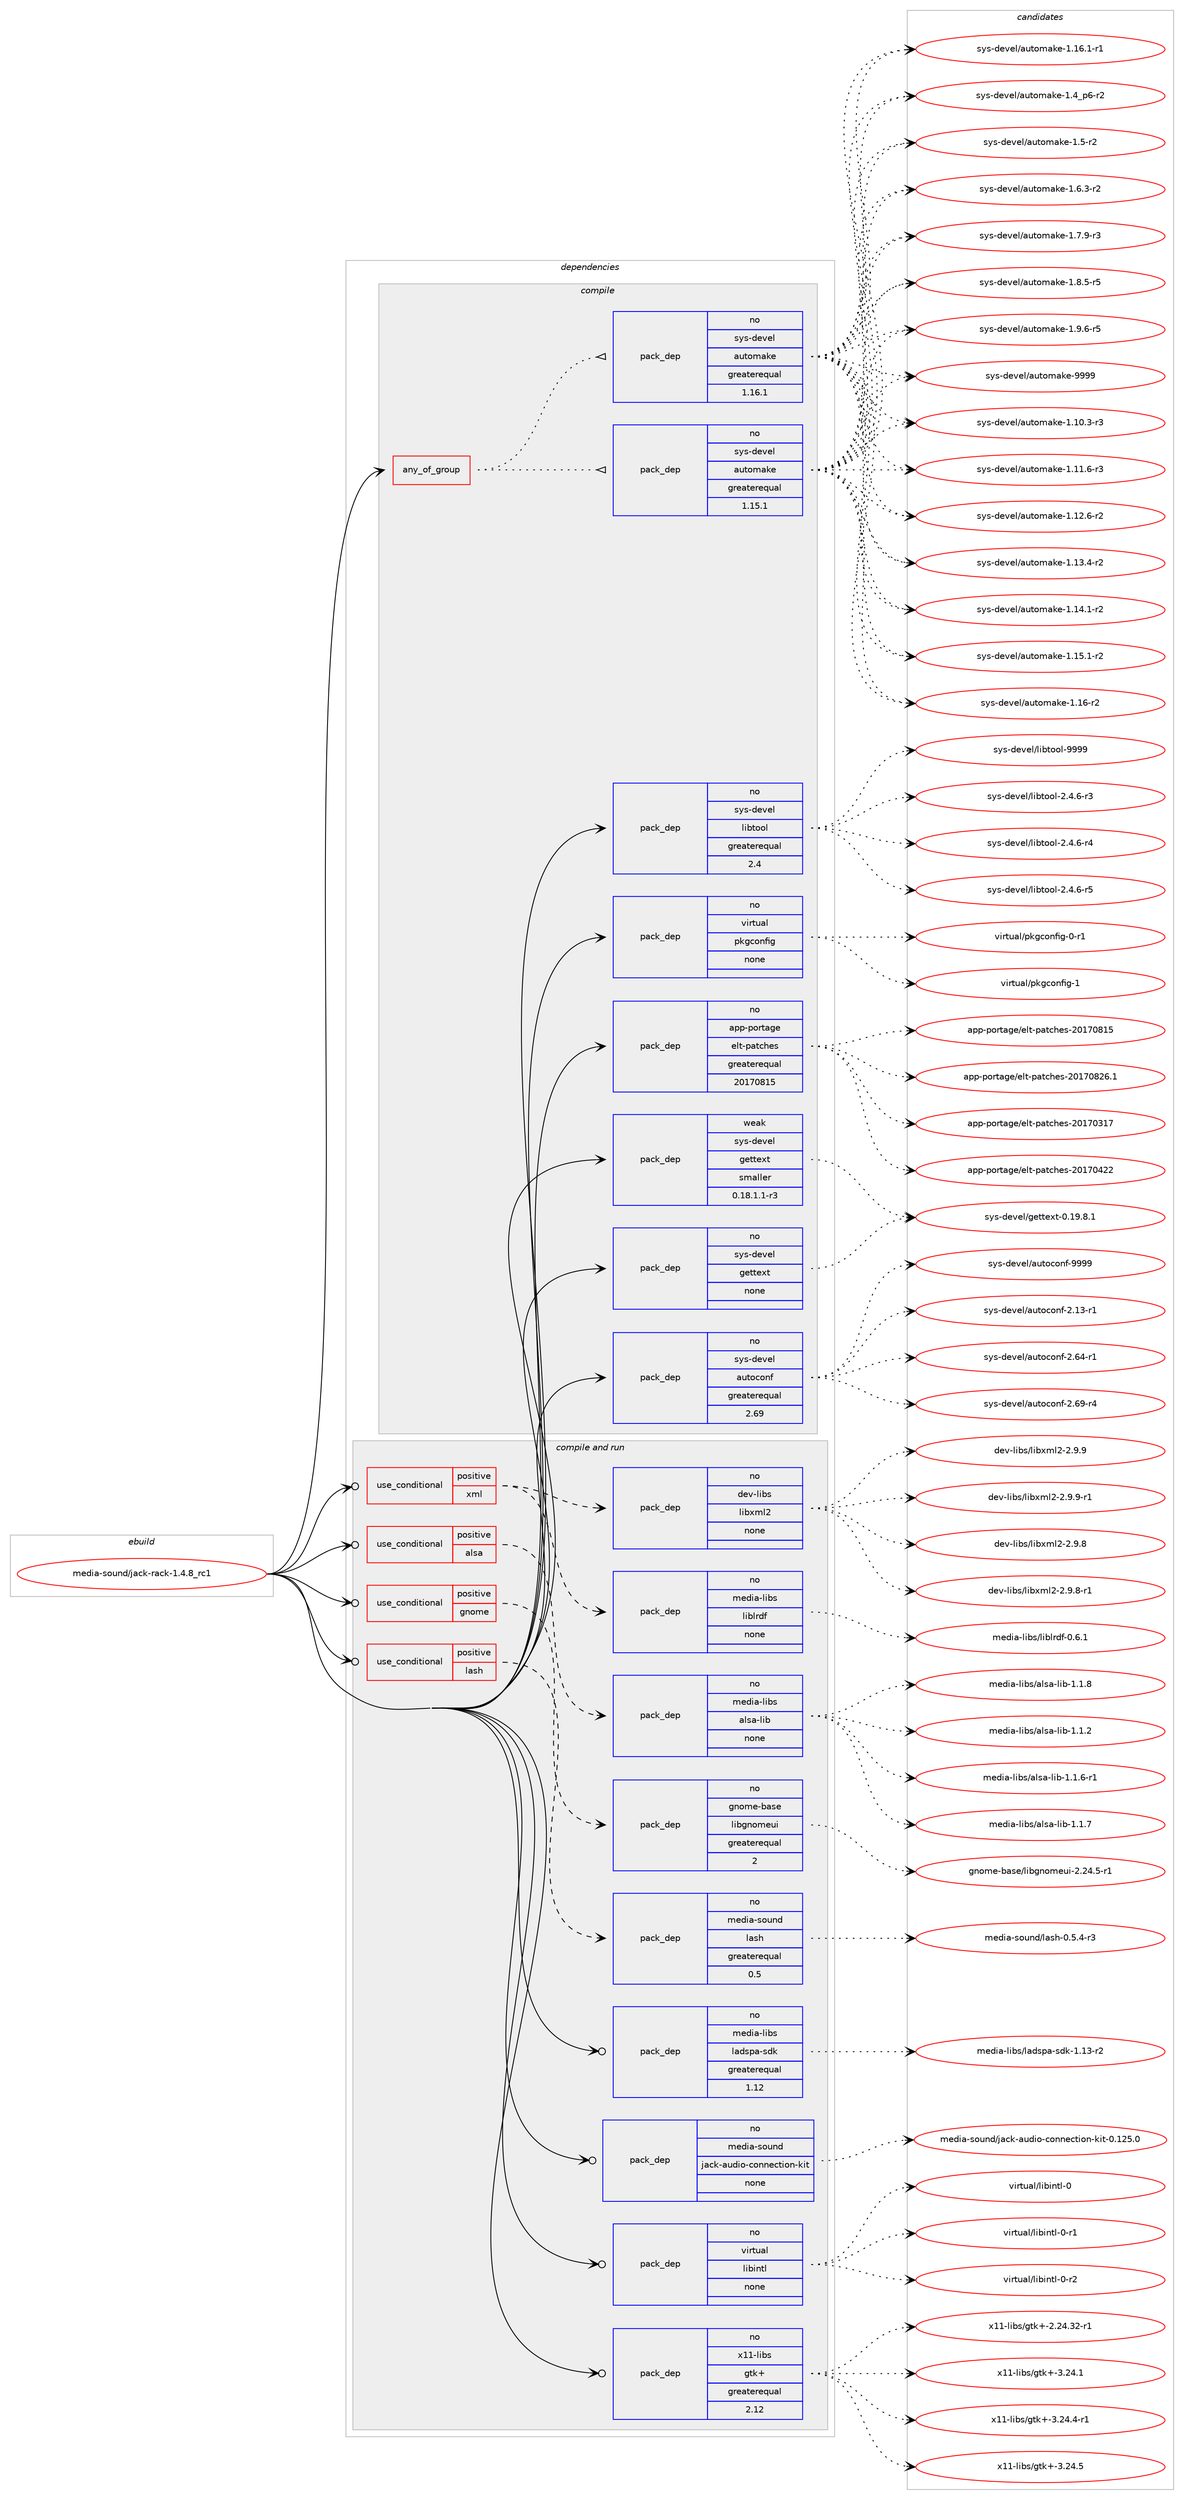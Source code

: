 digraph prolog {

# *************
# Graph options
# *************

newrank=true;
concentrate=true;
compound=true;
graph [rankdir=LR,fontname=Helvetica,fontsize=10,ranksep=1.5];#, ranksep=2.5, nodesep=0.2];
edge  [arrowhead=vee];
node  [fontname=Helvetica,fontsize=10];

# **********
# The ebuild
# **********

subgraph cluster_leftcol {
color=gray;
rank=same;
label=<<i>ebuild</i>>;
id [label="media-sound/jack-rack-1.4.8_rc1", color=red, width=4, href="../media-sound/jack-rack-1.4.8_rc1.svg"];
}

# ****************
# The dependencies
# ****************

subgraph cluster_midcol {
color=gray;
label=<<i>dependencies</i>>;
subgraph cluster_compile {
fillcolor="#eeeeee";
style=filled;
label=<<i>compile</i>>;
subgraph any25489 {
dependency1626746 [label=<<TABLE BORDER="0" CELLBORDER="1" CELLSPACING="0" CELLPADDING="4"><TR><TD CELLPADDING="10">any_of_group</TD></TR></TABLE>>, shape=none, color=red];subgraph pack1163164 {
dependency1626747 [label=<<TABLE BORDER="0" CELLBORDER="1" CELLSPACING="0" CELLPADDING="4" WIDTH="220"><TR><TD ROWSPAN="6" CELLPADDING="30">pack_dep</TD></TR><TR><TD WIDTH="110">no</TD></TR><TR><TD>sys-devel</TD></TR><TR><TD>automake</TD></TR><TR><TD>greaterequal</TD></TR><TR><TD>1.16.1</TD></TR></TABLE>>, shape=none, color=blue];
}
dependency1626746:e -> dependency1626747:w [weight=20,style="dotted",arrowhead="oinv"];
subgraph pack1163165 {
dependency1626748 [label=<<TABLE BORDER="0" CELLBORDER="1" CELLSPACING="0" CELLPADDING="4" WIDTH="220"><TR><TD ROWSPAN="6" CELLPADDING="30">pack_dep</TD></TR><TR><TD WIDTH="110">no</TD></TR><TR><TD>sys-devel</TD></TR><TR><TD>automake</TD></TR><TR><TD>greaterequal</TD></TR><TR><TD>1.15.1</TD></TR></TABLE>>, shape=none, color=blue];
}
dependency1626746:e -> dependency1626748:w [weight=20,style="dotted",arrowhead="oinv"];
}
id:e -> dependency1626746:w [weight=20,style="solid",arrowhead="vee"];
subgraph pack1163166 {
dependency1626749 [label=<<TABLE BORDER="0" CELLBORDER="1" CELLSPACING="0" CELLPADDING="4" WIDTH="220"><TR><TD ROWSPAN="6" CELLPADDING="30">pack_dep</TD></TR><TR><TD WIDTH="110">no</TD></TR><TR><TD>app-portage</TD></TR><TR><TD>elt-patches</TD></TR><TR><TD>greaterequal</TD></TR><TR><TD>20170815</TD></TR></TABLE>>, shape=none, color=blue];
}
id:e -> dependency1626749:w [weight=20,style="solid",arrowhead="vee"];
subgraph pack1163167 {
dependency1626750 [label=<<TABLE BORDER="0" CELLBORDER="1" CELLSPACING="0" CELLPADDING="4" WIDTH="220"><TR><TD ROWSPAN="6" CELLPADDING="30">pack_dep</TD></TR><TR><TD WIDTH="110">no</TD></TR><TR><TD>sys-devel</TD></TR><TR><TD>autoconf</TD></TR><TR><TD>greaterequal</TD></TR><TR><TD>2.69</TD></TR></TABLE>>, shape=none, color=blue];
}
id:e -> dependency1626750:w [weight=20,style="solid",arrowhead="vee"];
subgraph pack1163168 {
dependency1626751 [label=<<TABLE BORDER="0" CELLBORDER="1" CELLSPACING="0" CELLPADDING="4" WIDTH="220"><TR><TD ROWSPAN="6" CELLPADDING="30">pack_dep</TD></TR><TR><TD WIDTH="110">no</TD></TR><TR><TD>sys-devel</TD></TR><TR><TD>gettext</TD></TR><TR><TD>none</TD></TR><TR><TD></TD></TR></TABLE>>, shape=none, color=blue];
}
id:e -> dependency1626751:w [weight=20,style="solid",arrowhead="vee"];
subgraph pack1163169 {
dependency1626752 [label=<<TABLE BORDER="0" CELLBORDER="1" CELLSPACING="0" CELLPADDING="4" WIDTH="220"><TR><TD ROWSPAN="6" CELLPADDING="30">pack_dep</TD></TR><TR><TD WIDTH="110">no</TD></TR><TR><TD>sys-devel</TD></TR><TR><TD>libtool</TD></TR><TR><TD>greaterequal</TD></TR><TR><TD>2.4</TD></TR></TABLE>>, shape=none, color=blue];
}
id:e -> dependency1626752:w [weight=20,style="solid",arrowhead="vee"];
subgraph pack1163170 {
dependency1626753 [label=<<TABLE BORDER="0" CELLBORDER="1" CELLSPACING="0" CELLPADDING="4" WIDTH="220"><TR><TD ROWSPAN="6" CELLPADDING="30">pack_dep</TD></TR><TR><TD WIDTH="110">no</TD></TR><TR><TD>virtual</TD></TR><TR><TD>pkgconfig</TD></TR><TR><TD>none</TD></TR><TR><TD></TD></TR></TABLE>>, shape=none, color=blue];
}
id:e -> dependency1626753:w [weight=20,style="solid",arrowhead="vee"];
subgraph pack1163171 {
dependency1626754 [label=<<TABLE BORDER="0" CELLBORDER="1" CELLSPACING="0" CELLPADDING="4" WIDTH="220"><TR><TD ROWSPAN="6" CELLPADDING="30">pack_dep</TD></TR><TR><TD WIDTH="110">weak</TD></TR><TR><TD>sys-devel</TD></TR><TR><TD>gettext</TD></TR><TR><TD>smaller</TD></TR><TR><TD>0.18.1.1-r3</TD></TR></TABLE>>, shape=none, color=blue];
}
id:e -> dependency1626754:w [weight=20,style="solid",arrowhead="vee"];
}
subgraph cluster_compileandrun {
fillcolor="#eeeeee";
style=filled;
label=<<i>compile and run</i>>;
subgraph cond437323 {
dependency1626755 [label=<<TABLE BORDER="0" CELLBORDER="1" CELLSPACING="0" CELLPADDING="4"><TR><TD ROWSPAN="3" CELLPADDING="10">use_conditional</TD></TR><TR><TD>positive</TD></TR><TR><TD>alsa</TD></TR></TABLE>>, shape=none, color=red];
subgraph pack1163172 {
dependency1626756 [label=<<TABLE BORDER="0" CELLBORDER="1" CELLSPACING="0" CELLPADDING="4" WIDTH="220"><TR><TD ROWSPAN="6" CELLPADDING="30">pack_dep</TD></TR><TR><TD WIDTH="110">no</TD></TR><TR><TD>media-libs</TD></TR><TR><TD>alsa-lib</TD></TR><TR><TD>none</TD></TR><TR><TD></TD></TR></TABLE>>, shape=none, color=blue];
}
dependency1626755:e -> dependency1626756:w [weight=20,style="dashed",arrowhead="vee"];
}
id:e -> dependency1626755:w [weight=20,style="solid",arrowhead="odotvee"];
subgraph cond437324 {
dependency1626757 [label=<<TABLE BORDER="0" CELLBORDER="1" CELLSPACING="0" CELLPADDING="4"><TR><TD ROWSPAN="3" CELLPADDING="10">use_conditional</TD></TR><TR><TD>positive</TD></TR><TR><TD>gnome</TD></TR></TABLE>>, shape=none, color=red];
subgraph pack1163173 {
dependency1626758 [label=<<TABLE BORDER="0" CELLBORDER="1" CELLSPACING="0" CELLPADDING="4" WIDTH="220"><TR><TD ROWSPAN="6" CELLPADDING="30">pack_dep</TD></TR><TR><TD WIDTH="110">no</TD></TR><TR><TD>gnome-base</TD></TR><TR><TD>libgnomeui</TD></TR><TR><TD>greaterequal</TD></TR><TR><TD>2</TD></TR></TABLE>>, shape=none, color=blue];
}
dependency1626757:e -> dependency1626758:w [weight=20,style="dashed",arrowhead="vee"];
}
id:e -> dependency1626757:w [weight=20,style="solid",arrowhead="odotvee"];
subgraph cond437325 {
dependency1626759 [label=<<TABLE BORDER="0" CELLBORDER="1" CELLSPACING="0" CELLPADDING="4"><TR><TD ROWSPAN="3" CELLPADDING="10">use_conditional</TD></TR><TR><TD>positive</TD></TR><TR><TD>lash</TD></TR></TABLE>>, shape=none, color=red];
subgraph pack1163174 {
dependency1626760 [label=<<TABLE BORDER="0" CELLBORDER="1" CELLSPACING="0" CELLPADDING="4" WIDTH="220"><TR><TD ROWSPAN="6" CELLPADDING="30">pack_dep</TD></TR><TR><TD WIDTH="110">no</TD></TR><TR><TD>media-sound</TD></TR><TR><TD>lash</TD></TR><TR><TD>greaterequal</TD></TR><TR><TD>0.5</TD></TR></TABLE>>, shape=none, color=blue];
}
dependency1626759:e -> dependency1626760:w [weight=20,style="dashed",arrowhead="vee"];
}
id:e -> dependency1626759:w [weight=20,style="solid",arrowhead="odotvee"];
subgraph cond437326 {
dependency1626761 [label=<<TABLE BORDER="0" CELLBORDER="1" CELLSPACING="0" CELLPADDING="4"><TR><TD ROWSPAN="3" CELLPADDING="10">use_conditional</TD></TR><TR><TD>positive</TD></TR><TR><TD>xml</TD></TR></TABLE>>, shape=none, color=red];
subgraph pack1163175 {
dependency1626762 [label=<<TABLE BORDER="0" CELLBORDER="1" CELLSPACING="0" CELLPADDING="4" WIDTH="220"><TR><TD ROWSPAN="6" CELLPADDING="30">pack_dep</TD></TR><TR><TD WIDTH="110">no</TD></TR><TR><TD>dev-libs</TD></TR><TR><TD>libxml2</TD></TR><TR><TD>none</TD></TR><TR><TD></TD></TR></TABLE>>, shape=none, color=blue];
}
dependency1626761:e -> dependency1626762:w [weight=20,style="dashed",arrowhead="vee"];
subgraph pack1163176 {
dependency1626763 [label=<<TABLE BORDER="0" CELLBORDER="1" CELLSPACING="0" CELLPADDING="4" WIDTH="220"><TR><TD ROWSPAN="6" CELLPADDING="30">pack_dep</TD></TR><TR><TD WIDTH="110">no</TD></TR><TR><TD>media-libs</TD></TR><TR><TD>liblrdf</TD></TR><TR><TD>none</TD></TR><TR><TD></TD></TR></TABLE>>, shape=none, color=blue];
}
dependency1626761:e -> dependency1626763:w [weight=20,style="dashed",arrowhead="vee"];
}
id:e -> dependency1626761:w [weight=20,style="solid",arrowhead="odotvee"];
subgraph pack1163177 {
dependency1626764 [label=<<TABLE BORDER="0" CELLBORDER="1" CELLSPACING="0" CELLPADDING="4" WIDTH="220"><TR><TD ROWSPAN="6" CELLPADDING="30">pack_dep</TD></TR><TR><TD WIDTH="110">no</TD></TR><TR><TD>media-libs</TD></TR><TR><TD>ladspa-sdk</TD></TR><TR><TD>greaterequal</TD></TR><TR><TD>1.12</TD></TR></TABLE>>, shape=none, color=blue];
}
id:e -> dependency1626764:w [weight=20,style="solid",arrowhead="odotvee"];
subgraph pack1163178 {
dependency1626765 [label=<<TABLE BORDER="0" CELLBORDER="1" CELLSPACING="0" CELLPADDING="4" WIDTH="220"><TR><TD ROWSPAN="6" CELLPADDING="30">pack_dep</TD></TR><TR><TD WIDTH="110">no</TD></TR><TR><TD>media-sound</TD></TR><TR><TD>jack-audio-connection-kit</TD></TR><TR><TD>none</TD></TR><TR><TD></TD></TR></TABLE>>, shape=none, color=blue];
}
id:e -> dependency1626765:w [weight=20,style="solid",arrowhead="odotvee"];
subgraph pack1163179 {
dependency1626766 [label=<<TABLE BORDER="0" CELLBORDER="1" CELLSPACING="0" CELLPADDING="4" WIDTH="220"><TR><TD ROWSPAN="6" CELLPADDING="30">pack_dep</TD></TR><TR><TD WIDTH="110">no</TD></TR><TR><TD>virtual</TD></TR><TR><TD>libintl</TD></TR><TR><TD>none</TD></TR><TR><TD></TD></TR></TABLE>>, shape=none, color=blue];
}
id:e -> dependency1626766:w [weight=20,style="solid",arrowhead="odotvee"];
subgraph pack1163180 {
dependency1626767 [label=<<TABLE BORDER="0" CELLBORDER="1" CELLSPACING="0" CELLPADDING="4" WIDTH="220"><TR><TD ROWSPAN="6" CELLPADDING="30">pack_dep</TD></TR><TR><TD WIDTH="110">no</TD></TR><TR><TD>x11-libs</TD></TR><TR><TD>gtk+</TD></TR><TR><TD>greaterequal</TD></TR><TR><TD>2.12</TD></TR></TABLE>>, shape=none, color=blue];
}
id:e -> dependency1626767:w [weight=20,style="solid",arrowhead="odotvee"];
}
subgraph cluster_run {
fillcolor="#eeeeee";
style=filled;
label=<<i>run</i>>;
}
}

# **************
# The candidates
# **************

subgraph cluster_choices {
rank=same;
color=gray;
label=<<i>candidates</i>>;

subgraph choice1163164 {
color=black;
nodesep=1;
choice11512111545100101118101108479711711611110997107101454946494846514511451 [label="sys-devel/automake-1.10.3-r3", color=red, width=4,href="../sys-devel/automake-1.10.3-r3.svg"];
choice11512111545100101118101108479711711611110997107101454946494946544511451 [label="sys-devel/automake-1.11.6-r3", color=red, width=4,href="../sys-devel/automake-1.11.6-r3.svg"];
choice11512111545100101118101108479711711611110997107101454946495046544511450 [label="sys-devel/automake-1.12.6-r2", color=red, width=4,href="../sys-devel/automake-1.12.6-r2.svg"];
choice11512111545100101118101108479711711611110997107101454946495146524511450 [label="sys-devel/automake-1.13.4-r2", color=red, width=4,href="../sys-devel/automake-1.13.4-r2.svg"];
choice11512111545100101118101108479711711611110997107101454946495246494511450 [label="sys-devel/automake-1.14.1-r2", color=red, width=4,href="../sys-devel/automake-1.14.1-r2.svg"];
choice11512111545100101118101108479711711611110997107101454946495346494511450 [label="sys-devel/automake-1.15.1-r2", color=red, width=4,href="../sys-devel/automake-1.15.1-r2.svg"];
choice1151211154510010111810110847971171161111099710710145494649544511450 [label="sys-devel/automake-1.16-r2", color=red, width=4,href="../sys-devel/automake-1.16-r2.svg"];
choice11512111545100101118101108479711711611110997107101454946495446494511449 [label="sys-devel/automake-1.16.1-r1", color=red, width=4,href="../sys-devel/automake-1.16.1-r1.svg"];
choice115121115451001011181011084797117116111109971071014549465295112544511450 [label="sys-devel/automake-1.4_p6-r2", color=red, width=4,href="../sys-devel/automake-1.4_p6-r2.svg"];
choice11512111545100101118101108479711711611110997107101454946534511450 [label="sys-devel/automake-1.5-r2", color=red, width=4,href="../sys-devel/automake-1.5-r2.svg"];
choice115121115451001011181011084797117116111109971071014549465446514511450 [label="sys-devel/automake-1.6.3-r2", color=red, width=4,href="../sys-devel/automake-1.6.3-r2.svg"];
choice115121115451001011181011084797117116111109971071014549465546574511451 [label="sys-devel/automake-1.7.9-r3", color=red, width=4,href="../sys-devel/automake-1.7.9-r3.svg"];
choice115121115451001011181011084797117116111109971071014549465646534511453 [label="sys-devel/automake-1.8.5-r5", color=red, width=4,href="../sys-devel/automake-1.8.5-r5.svg"];
choice115121115451001011181011084797117116111109971071014549465746544511453 [label="sys-devel/automake-1.9.6-r5", color=red, width=4,href="../sys-devel/automake-1.9.6-r5.svg"];
choice115121115451001011181011084797117116111109971071014557575757 [label="sys-devel/automake-9999", color=red, width=4,href="../sys-devel/automake-9999.svg"];
dependency1626747:e -> choice11512111545100101118101108479711711611110997107101454946494846514511451:w [style=dotted,weight="100"];
dependency1626747:e -> choice11512111545100101118101108479711711611110997107101454946494946544511451:w [style=dotted,weight="100"];
dependency1626747:e -> choice11512111545100101118101108479711711611110997107101454946495046544511450:w [style=dotted,weight="100"];
dependency1626747:e -> choice11512111545100101118101108479711711611110997107101454946495146524511450:w [style=dotted,weight="100"];
dependency1626747:e -> choice11512111545100101118101108479711711611110997107101454946495246494511450:w [style=dotted,weight="100"];
dependency1626747:e -> choice11512111545100101118101108479711711611110997107101454946495346494511450:w [style=dotted,weight="100"];
dependency1626747:e -> choice1151211154510010111810110847971171161111099710710145494649544511450:w [style=dotted,weight="100"];
dependency1626747:e -> choice11512111545100101118101108479711711611110997107101454946495446494511449:w [style=dotted,weight="100"];
dependency1626747:e -> choice115121115451001011181011084797117116111109971071014549465295112544511450:w [style=dotted,weight="100"];
dependency1626747:e -> choice11512111545100101118101108479711711611110997107101454946534511450:w [style=dotted,weight="100"];
dependency1626747:e -> choice115121115451001011181011084797117116111109971071014549465446514511450:w [style=dotted,weight="100"];
dependency1626747:e -> choice115121115451001011181011084797117116111109971071014549465546574511451:w [style=dotted,weight="100"];
dependency1626747:e -> choice115121115451001011181011084797117116111109971071014549465646534511453:w [style=dotted,weight="100"];
dependency1626747:e -> choice115121115451001011181011084797117116111109971071014549465746544511453:w [style=dotted,weight="100"];
dependency1626747:e -> choice115121115451001011181011084797117116111109971071014557575757:w [style=dotted,weight="100"];
}
subgraph choice1163165 {
color=black;
nodesep=1;
choice11512111545100101118101108479711711611110997107101454946494846514511451 [label="sys-devel/automake-1.10.3-r3", color=red, width=4,href="../sys-devel/automake-1.10.3-r3.svg"];
choice11512111545100101118101108479711711611110997107101454946494946544511451 [label="sys-devel/automake-1.11.6-r3", color=red, width=4,href="../sys-devel/automake-1.11.6-r3.svg"];
choice11512111545100101118101108479711711611110997107101454946495046544511450 [label="sys-devel/automake-1.12.6-r2", color=red, width=4,href="../sys-devel/automake-1.12.6-r2.svg"];
choice11512111545100101118101108479711711611110997107101454946495146524511450 [label="sys-devel/automake-1.13.4-r2", color=red, width=4,href="../sys-devel/automake-1.13.4-r2.svg"];
choice11512111545100101118101108479711711611110997107101454946495246494511450 [label="sys-devel/automake-1.14.1-r2", color=red, width=4,href="../sys-devel/automake-1.14.1-r2.svg"];
choice11512111545100101118101108479711711611110997107101454946495346494511450 [label="sys-devel/automake-1.15.1-r2", color=red, width=4,href="../sys-devel/automake-1.15.1-r2.svg"];
choice1151211154510010111810110847971171161111099710710145494649544511450 [label="sys-devel/automake-1.16-r2", color=red, width=4,href="../sys-devel/automake-1.16-r2.svg"];
choice11512111545100101118101108479711711611110997107101454946495446494511449 [label="sys-devel/automake-1.16.1-r1", color=red, width=4,href="../sys-devel/automake-1.16.1-r1.svg"];
choice115121115451001011181011084797117116111109971071014549465295112544511450 [label="sys-devel/automake-1.4_p6-r2", color=red, width=4,href="../sys-devel/automake-1.4_p6-r2.svg"];
choice11512111545100101118101108479711711611110997107101454946534511450 [label="sys-devel/automake-1.5-r2", color=red, width=4,href="../sys-devel/automake-1.5-r2.svg"];
choice115121115451001011181011084797117116111109971071014549465446514511450 [label="sys-devel/automake-1.6.3-r2", color=red, width=4,href="../sys-devel/automake-1.6.3-r2.svg"];
choice115121115451001011181011084797117116111109971071014549465546574511451 [label="sys-devel/automake-1.7.9-r3", color=red, width=4,href="../sys-devel/automake-1.7.9-r3.svg"];
choice115121115451001011181011084797117116111109971071014549465646534511453 [label="sys-devel/automake-1.8.5-r5", color=red, width=4,href="../sys-devel/automake-1.8.5-r5.svg"];
choice115121115451001011181011084797117116111109971071014549465746544511453 [label="sys-devel/automake-1.9.6-r5", color=red, width=4,href="../sys-devel/automake-1.9.6-r5.svg"];
choice115121115451001011181011084797117116111109971071014557575757 [label="sys-devel/automake-9999", color=red, width=4,href="../sys-devel/automake-9999.svg"];
dependency1626748:e -> choice11512111545100101118101108479711711611110997107101454946494846514511451:w [style=dotted,weight="100"];
dependency1626748:e -> choice11512111545100101118101108479711711611110997107101454946494946544511451:w [style=dotted,weight="100"];
dependency1626748:e -> choice11512111545100101118101108479711711611110997107101454946495046544511450:w [style=dotted,weight="100"];
dependency1626748:e -> choice11512111545100101118101108479711711611110997107101454946495146524511450:w [style=dotted,weight="100"];
dependency1626748:e -> choice11512111545100101118101108479711711611110997107101454946495246494511450:w [style=dotted,weight="100"];
dependency1626748:e -> choice11512111545100101118101108479711711611110997107101454946495346494511450:w [style=dotted,weight="100"];
dependency1626748:e -> choice1151211154510010111810110847971171161111099710710145494649544511450:w [style=dotted,weight="100"];
dependency1626748:e -> choice11512111545100101118101108479711711611110997107101454946495446494511449:w [style=dotted,weight="100"];
dependency1626748:e -> choice115121115451001011181011084797117116111109971071014549465295112544511450:w [style=dotted,weight="100"];
dependency1626748:e -> choice11512111545100101118101108479711711611110997107101454946534511450:w [style=dotted,weight="100"];
dependency1626748:e -> choice115121115451001011181011084797117116111109971071014549465446514511450:w [style=dotted,weight="100"];
dependency1626748:e -> choice115121115451001011181011084797117116111109971071014549465546574511451:w [style=dotted,weight="100"];
dependency1626748:e -> choice115121115451001011181011084797117116111109971071014549465646534511453:w [style=dotted,weight="100"];
dependency1626748:e -> choice115121115451001011181011084797117116111109971071014549465746544511453:w [style=dotted,weight="100"];
dependency1626748:e -> choice115121115451001011181011084797117116111109971071014557575757:w [style=dotted,weight="100"];
}
subgraph choice1163166 {
color=black;
nodesep=1;
choice97112112451121111141169710310147101108116451129711699104101115455048495548514955 [label="app-portage/elt-patches-20170317", color=red, width=4,href="../app-portage/elt-patches-20170317.svg"];
choice97112112451121111141169710310147101108116451129711699104101115455048495548525050 [label="app-portage/elt-patches-20170422", color=red, width=4,href="../app-portage/elt-patches-20170422.svg"];
choice97112112451121111141169710310147101108116451129711699104101115455048495548564953 [label="app-portage/elt-patches-20170815", color=red, width=4,href="../app-portage/elt-patches-20170815.svg"];
choice971121124511211111411697103101471011081164511297116991041011154550484955485650544649 [label="app-portage/elt-patches-20170826.1", color=red, width=4,href="../app-portage/elt-patches-20170826.1.svg"];
dependency1626749:e -> choice97112112451121111141169710310147101108116451129711699104101115455048495548514955:w [style=dotted,weight="100"];
dependency1626749:e -> choice97112112451121111141169710310147101108116451129711699104101115455048495548525050:w [style=dotted,weight="100"];
dependency1626749:e -> choice97112112451121111141169710310147101108116451129711699104101115455048495548564953:w [style=dotted,weight="100"];
dependency1626749:e -> choice971121124511211111411697103101471011081164511297116991041011154550484955485650544649:w [style=dotted,weight="100"];
}
subgraph choice1163167 {
color=black;
nodesep=1;
choice1151211154510010111810110847971171161119911111010245504649514511449 [label="sys-devel/autoconf-2.13-r1", color=red, width=4,href="../sys-devel/autoconf-2.13-r1.svg"];
choice1151211154510010111810110847971171161119911111010245504654524511449 [label="sys-devel/autoconf-2.64-r1", color=red, width=4,href="../sys-devel/autoconf-2.64-r1.svg"];
choice1151211154510010111810110847971171161119911111010245504654574511452 [label="sys-devel/autoconf-2.69-r4", color=red, width=4,href="../sys-devel/autoconf-2.69-r4.svg"];
choice115121115451001011181011084797117116111991111101024557575757 [label="sys-devel/autoconf-9999", color=red, width=4,href="../sys-devel/autoconf-9999.svg"];
dependency1626750:e -> choice1151211154510010111810110847971171161119911111010245504649514511449:w [style=dotted,weight="100"];
dependency1626750:e -> choice1151211154510010111810110847971171161119911111010245504654524511449:w [style=dotted,weight="100"];
dependency1626750:e -> choice1151211154510010111810110847971171161119911111010245504654574511452:w [style=dotted,weight="100"];
dependency1626750:e -> choice115121115451001011181011084797117116111991111101024557575757:w [style=dotted,weight="100"];
}
subgraph choice1163168 {
color=black;
nodesep=1;
choice1151211154510010111810110847103101116116101120116454846495746564649 [label="sys-devel/gettext-0.19.8.1", color=red, width=4,href="../sys-devel/gettext-0.19.8.1.svg"];
dependency1626751:e -> choice1151211154510010111810110847103101116116101120116454846495746564649:w [style=dotted,weight="100"];
}
subgraph choice1163169 {
color=black;
nodesep=1;
choice1151211154510010111810110847108105981161111111084550465246544511451 [label="sys-devel/libtool-2.4.6-r3", color=red, width=4,href="../sys-devel/libtool-2.4.6-r3.svg"];
choice1151211154510010111810110847108105981161111111084550465246544511452 [label="sys-devel/libtool-2.4.6-r4", color=red, width=4,href="../sys-devel/libtool-2.4.6-r4.svg"];
choice1151211154510010111810110847108105981161111111084550465246544511453 [label="sys-devel/libtool-2.4.6-r5", color=red, width=4,href="../sys-devel/libtool-2.4.6-r5.svg"];
choice1151211154510010111810110847108105981161111111084557575757 [label="sys-devel/libtool-9999", color=red, width=4,href="../sys-devel/libtool-9999.svg"];
dependency1626752:e -> choice1151211154510010111810110847108105981161111111084550465246544511451:w [style=dotted,weight="100"];
dependency1626752:e -> choice1151211154510010111810110847108105981161111111084550465246544511452:w [style=dotted,weight="100"];
dependency1626752:e -> choice1151211154510010111810110847108105981161111111084550465246544511453:w [style=dotted,weight="100"];
dependency1626752:e -> choice1151211154510010111810110847108105981161111111084557575757:w [style=dotted,weight="100"];
}
subgraph choice1163170 {
color=black;
nodesep=1;
choice11810511411611797108471121071039911111010210510345484511449 [label="virtual/pkgconfig-0-r1", color=red, width=4,href="../virtual/pkgconfig-0-r1.svg"];
choice1181051141161179710847112107103991111101021051034549 [label="virtual/pkgconfig-1", color=red, width=4,href="../virtual/pkgconfig-1.svg"];
dependency1626753:e -> choice11810511411611797108471121071039911111010210510345484511449:w [style=dotted,weight="100"];
dependency1626753:e -> choice1181051141161179710847112107103991111101021051034549:w [style=dotted,weight="100"];
}
subgraph choice1163171 {
color=black;
nodesep=1;
choice1151211154510010111810110847103101116116101120116454846495746564649 [label="sys-devel/gettext-0.19.8.1", color=red, width=4,href="../sys-devel/gettext-0.19.8.1.svg"];
dependency1626754:e -> choice1151211154510010111810110847103101116116101120116454846495746564649:w [style=dotted,weight="100"];
}
subgraph choice1163172 {
color=black;
nodesep=1;
choice1091011001059745108105981154797108115974510810598454946494650 [label="media-libs/alsa-lib-1.1.2", color=red, width=4,href="../media-libs/alsa-lib-1.1.2.svg"];
choice10910110010597451081059811547971081159745108105984549464946544511449 [label="media-libs/alsa-lib-1.1.6-r1", color=red, width=4,href="../media-libs/alsa-lib-1.1.6-r1.svg"];
choice1091011001059745108105981154797108115974510810598454946494655 [label="media-libs/alsa-lib-1.1.7", color=red, width=4,href="../media-libs/alsa-lib-1.1.7.svg"];
choice1091011001059745108105981154797108115974510810598454946494656 [label="media-libs/alsa-lib-1.1.8", color=red, width=4,href="../media-libs/alsa-lib-1.1.8.svg"];
dependency1626756:e -> choice1091011001059745108105981154797108115974510810598454946494650:w [style=dotted,weight="100"];
dependency1626756:e -> choice10910110010597451081059811547971081159745108105984549464946544511449:w [style=dotted,weight="100"];
dependency1626756:e -> choice1091011001059745108105981154797108115974510810598454946494655:w [style=dotted,weight="100"];
dependency1626756:e -> choice1091011001059745108105981154797108115974510810598454946494656:w [style=dotted,weight="100"];
}
subgraph choice1163173 {
color=black;
nodesep=1;
choice1031101111091014598971151014710810598103110111109101117105455046505246534511449 [label="gnome-base/libgnomeui-2.24.5-r1", color=red, width=4,href="../gnome-base/libgnomeui-2.24.5-r1.svg"];
dependency1626758:e -> choice1031101111091014598971151014710810598103110111109101117105455046505246534511449:w [style=dotted,weight="100"];
}
subgraph choice1163174 {
color=black;
nodesep=1;
choice109101100105974511511111711010047108971151044548465346524511451 [label="media-sound/lash-0.5.4-r3", color=red, width=4,href="../media-sound/lash-0.5.4-r3.svg"];
dependency1626760:e -> choice109101100105974511511111711010047108971151044548465346524511451:w [style=dotted,weight="100"];
}
subgraph choice1163175 {
color=black;
nodesep=1;
choice1001011184510810598115471081059812010910850455046574656 [label="dev-libs/libxml2-2.9.8", color=red, width=4,href="../dev-libs/libxml2-2.9.8.svg"];
choice10010111845108105981154710810598120109108504550465746564511449 [label="dev-libs/libxml2-2.9.8-r1", color=red, width=4,href="../dev-libs/libxml2-2.9.8-r1.svg"];
choice1001011184510810598115471081059812010910850455046574657 [label="dev-libs/libxml2-2.9.9", color=red, width=4,href="../dev-libs/libxml2-2.9.9.svg"];
choice10010111845108105981154710810598120109108504550465746574511449 [label="dev-libs/libxml2-2.9.9-r1", color=red, width=4,href="../dev-libs/libxml2-2.9.9-r1.svg"];
dependency1626762:e -> choice1001011184510810598115471081059812010910850455046574656:w [style=dotted,weight="100"];
dependency1626762:e -> choice10010111845108105981154710810598120109108504550465746564511449:w [style=dotted,weight="100"];
dependency1626762:e -> choice1001011184510810598115471081059812010910850455046574657:w [style=dotted,weight="100"];
dependency1626762:e -> choice10010111845108105981154710810598120109108504550465746574511449:w [style=dotted,weight="100"];
}
subgraph choice1163176 {
color=black;
nodesep=1;
choice1091011001059745108105981154710810598108114100102454846544649 [label="media-libs/liblrdf-0.6.1", color=red, width=4,href="../media-libs/liblrdf-0.6.1.svg"];
dependency1626763:e -> choice1091011001059745108105981154710810598108114100102454846544649:w [style=dotted,weight="100"];
}
subgraph choice1163177 {
color=black;
nodesep=1;
choice1091011001059745108105981154710897100115112974511510010745494649514511450 [label="media-libs/ladspa-sdk-1.13-r2", color=red, width=4,href="../media-libs/ladspa-sdk-1.13-r2.svg"];
dependency1626764:e -> choice1091011001059745108105981154710897100115112974511510010745494649514511450:w [style=dotted,weight="100"];
}
subgraph choice1163178 {
color=black;
nodesep=1;
choice10910110010597451151111171101004710697991074597117100105111459911111011010199116105111110451071051164548464950534648 [label="media-sound/jack-audio-connection-kit-0.125.0", color=red, width=4,href="../media-sound/jack-audio-connection-kit-0.125.0.svg"];
dependency1626765:e -> choice10910110010597451151111171101004710697991074597117100105111459911111011010199116105111110451071051164548464950534648:w [style=dotted,weight="100"];
}
subgraph choice1163179 {
color=black;
nodesep=1;
choice1181051141161179710847108105981051101161084548 [label="virtual/libintl-0", color=red, width=4,href="../virtual/libintl-0.svg"];
choice11810511411611797108471081059810511011610845484511449 [label="virtual/libintl-0-r1", color=red, width=4,href="../virtual/libintl-0-r1.svg"];
choice11810511411611797108471081059810511011610845484511450 [label="virtual/libintl-0-r2", color=red, width=4,href="../virtual/libintl-0-r2.svg"];
dependency1626766:e -> choice1181051141161179710847108105981051101161084548:w [style=dotted,weight="100"];
dependency1626766:e -> choice11810511411611797108471081059810511011610845484511449:w [style=dotted,weight="100"];
dependency1626766:e -> choice11810511411611797108471081059810511011610845484511450:w [style=dotted,weight="100"];
}
subgraph choice1163180 {
color=black;
nodesep=1;
choice12049494510810598115471031161074345504650524651504511449 [label="x11-libs/gtk+-2.24.32-r1", color=red, width=4,href="../x11-libs/gtk+-2.24.32-r1.svg"];
choice12049494510810598115471031161074345514650524649 [label="x11-libs/gtk+-3.24.1", color=red, width=4,href="../x11-libs/gtk+-3.24.1.svg"];
choice120494945108105981154710311610743455146505246524511449 [label="x11-libs/gtk+-3.24.4-r1", color=red, width=4,href="../x11-libs/gtk+-3.24.4-r1.svg"];
choice12049494510810598115471031161074345514650524653 [label="x11-libs/gtk+-3.24.5", color=red, width=4,href="../x11-libs/gtk+-3.24.5.svg"];
dependency1626767:e -> choice12049494510810598115471031161074345504650524651504511449:w [style=dotted,weight="100"];
dependency1626767:e -> choice12049494510810598115471031161074345514650524649:w [style=dotted,weight="100"];
dependency1626767:e -> choice120494945108105981154710311610743455146505246524511449:w [style=dotted,weight="100"];
dependency1626767:e -> choice12049494510810598115471031161074345514650524653:w [style=dotted,weight="100"];
}
}

}
